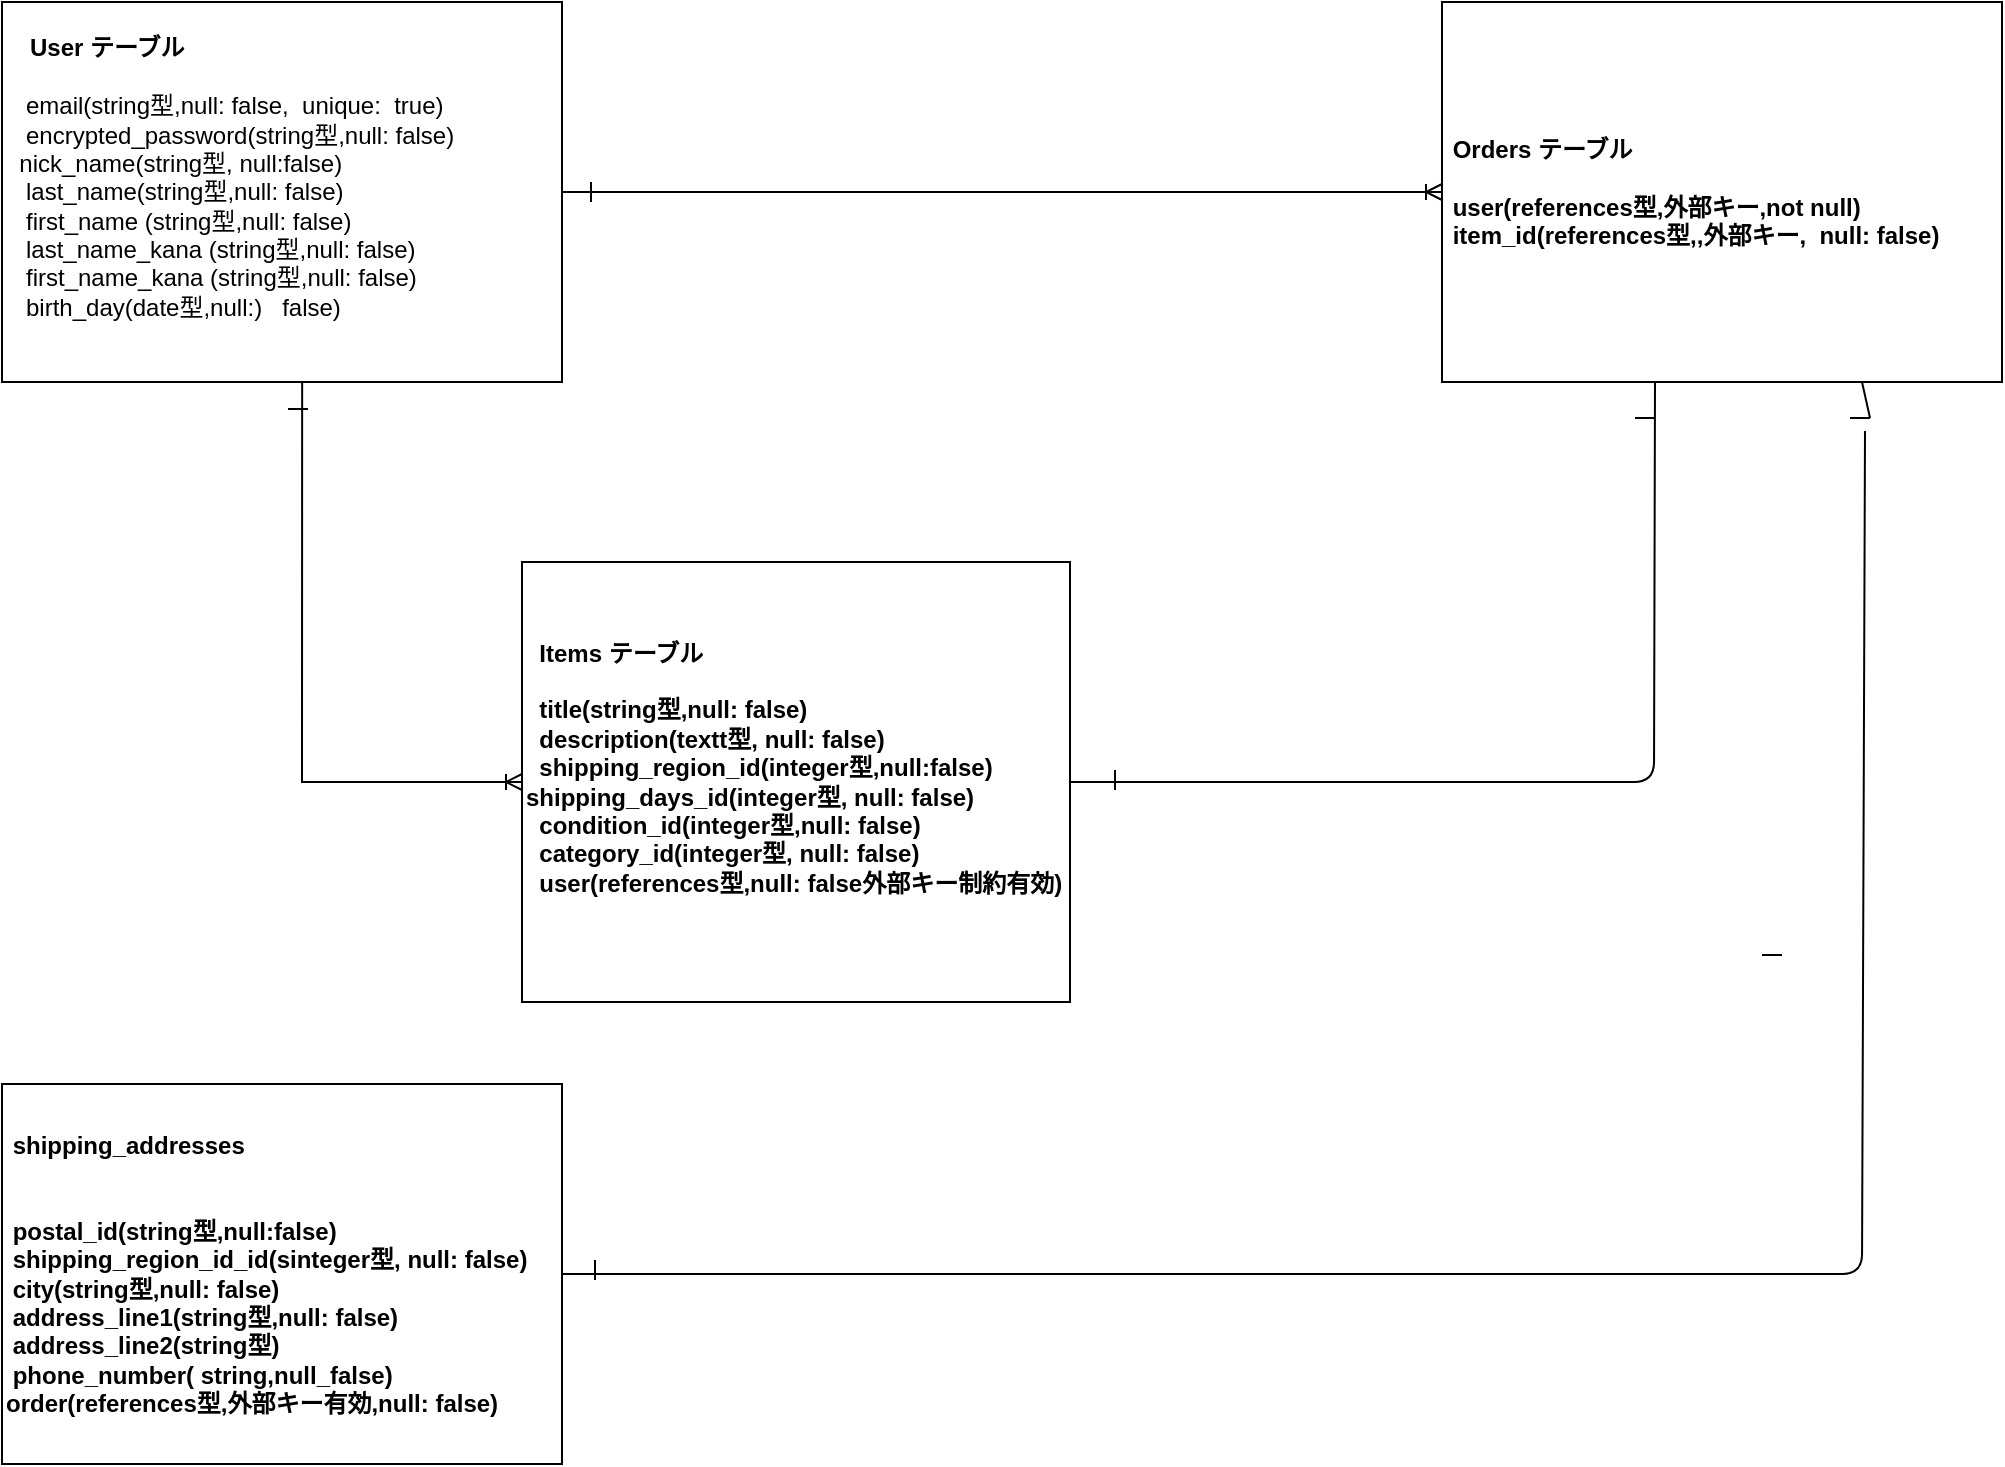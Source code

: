 <mxfile>
    <diagram id="Byp4nlpNVExB9IxGzHuJ" name="ページ1">
        <mxGraphModel dx="1988" dy="1078" grid="1" gridSize="10" guides="1" tooltips="1" connect="1" arrows="1" fold="1" page="1" pageScale="1" pageWidth="1169" pageHeight="827" math="0" shadow="0">
            <root>
                <mxCell id="0"/>
                <mxCell id="1" parent="0"/>
                <mxCell id="41" value="&lt;b&gt;　User テーブル&lt;br&gt;&lt;/b&gt;　&lt;br&gt;&amp;nbsp; &amp;nbsp;email(string型,null: false,&amp;nbsp; unique:&amp;nbsp; true)&lt;br&gt;&amp;nbsp; &amp;nbsp;encrypted_password(string型,null: false)&lt;br&gt;&amp;nbsp; nick_name(string型, null:false)&lt;br&gt;&amp;nbsp; &amp;nbsp;last_name(string型,null: false)&lt;br&gt;&amp;nbsp; &amp;nbsp;first_name&amp;nbsp;(string型,null: false)&lt;br&gt;&amp;nbsp; &amp;nbsp;last_name_kana&amp;nbsp;(string型,null: false)&lt;br&gt;&amp;nbsp; &amp;nbsp;first_name_kana (string型,null: false)&lt;br&gt;&amp;nbsp; &amp;nbsp;birth_day(date型,null:)&amp;nbsp; &amp;nbsp;false)&lt;br&gt;&amp;nbsp; &amp;nbsp; &amp;nbsp;" style="rounded=0;whiteSpace=wrap;html=1;align=left;" parent="1" vertex="1">
                    <mxGeometry x="20" y="20" width="280" height="190" as="geometry"/>
                </mxCell>
                <mxCell id="42" value="&lt;b&gt;&amp;nbsp; Items テーブル&lt;br&gt;&lt;br&gt;&amp;nbsp; title(string型,null: false)&lt;br&gt;&amp;nbsp; description(textt型, null: false)&lt;br&gt;&amp;nbsp; shipping_region_id(integer型,null:false)&lt;br&gt;shipping_days_id(integer型, null: false)&lt;br&gt;&amp;nbsp; condition_id(integer型,null: false)&lt;br&gt;&amp;nbsp; category_id(integer型, null: false)&lt;br&gt;&amp;nbsp; user(references型,null: false外部キー制約有効)&lt;br&gt;&lt;br&gt;&lt;/b&gt;" style="rounded=0;whiteSpace=wrap;html=1;align=left;" parent="1" vertex="1">
                    <mxGeometry x="280" y="300" width="274" height="220" as="geometry"/>
                </mxCell>
                <mxCell id="44" value="&lt;b&gt;&amp;nbsp;Orders テーブル&lt;br&gt;&amp;nbsp;&lt;br&gt;&amp;nbsp;user(references型,外部キー,not null)&lt;br&gt;&amp;nbsp;item_id(references型,,外部キー,&amp;nbsp; null: false)&lt;br&gt;&lt;/b&gt;" style="rounded=0;whiteSpace=wrap;html=1;align=left;" parent="1" vertex="1">
                    <mxGeometry x="740" y="20" width="280" height="190" as="geometry"/>
                </mxCell>
                <mxCell id="69" value="" style="fontSize=12;html=1;endArrow=ERoneToMany;exitX=1;exitY=0.5;exitDx=0;exitDy=0;rounded=0;" parent="1" source="41" edge="1">
                    <mxGeometry width="100" height="100" relative="1" as="geometry">
                        <mxPoint x="149" y="219.05" as="sourcePoint"/>
                        <mxPoint x="740" y="115" as="targetPoint"/>
                    </mxGeometry>
                </mxCell>
                <mxCell id="71" value="" style="line;strokeWidth=1;direction=north;html=1;rounded=0;" parent="1" vertex="1">
                    <mxGeometry x="308" y="110" width="13" height="10" as="geometry"/>
                </mxCell>
                <mxCell id="73" value="" style="line;strokeWidth=1;direction=west;html=1;rounded=0;" parent="1" vertex="1">
                    <mxGeometry x="163" y="217" width="10" height="13" as="geometry"/>
                </mxCell>
                <mxCell id="80" value="" style="line;strokeWidth=1;direction=east;html=1;" parent="1" vertex="1">
                    <mxGeometry x="836.5" y="221.5" width="10" height="13" as="geometry"/>
                </mxCell>
                <mxCell id="82" value="&lt;b&gt;&amp;nbsp;shipping_addresses&lt;br&gt;&lt;br&gt;&lt;br&gt;&amp;nbsp;postal_id(string型,null:false)&lt;br&gt;&amp;nbsp;shipping_region_id_id(sinteger型, null: false)&lt;br&gt;&amp;nbsp;city(string型,null: false)&lt;br&gt;&amp;nbsp;address_line1(string型,null: false)&lt;br&gt;&amp;nbsp;address_line2(string型)&lt;br&gt;&amp;nbsp;phone_number( string,null_false)&lt;br&gt;order(references型,外部キー有効,null: false)&lt;br&gt;&lt;/b&gt;" style="rounded=0;whiteSpace=wrap;html=1;align=left;" parent="1" vertex="1">
                    <mxGeometry x="20" y="561" width="280" height="190" as="geometry"/>
                </mxCell>
                <mxCell id="84" value="" style="line;strokeWidth=1;direction=west;html=1;rounded=0;" parent="1" vertex="1">
                    <mxGeometry x="900" y="490" width="10" height="13" as="geometry"/>
                </mxCell>
                <mxCell id="85" value="" style="fontSize=12;html=1;endArrow=ERoneToMany;exitX=0.536;exitY=1;exitDx=0;exitDy=0;rounded=0;entryX=0;entryY=0.5;entryDx=0;entryDy=0;exitPerimeter=0;" parent="1" source="41" target="42" edge="1">
                    <mxGeometry width="100" height="100" relative="1" as="geometry">
                        <mxPoint x="100.0" y="220" as="sourcePoint"/>
                        <mxPoint x="100.0" y="571" as="targetPoint"/>
                        <Array as="points">
                            <mxPoint x="170" y="410"/>
                        </Array>
                    </mxGeometry>
                </mxCell>
                <mxCell id="96" value="" style="endArrow=none;html=1;exitX=1;exitY=0.5;exitDx=0;exitDy=0;entryX=0.75;entryY=1;entryDx=0;entryDy=0;startArrow=none;" parent="1" source="109" target="44" edge="1">
                    <mxGeometry width="50" height="50" relative="1" as="geometry">
                        <mxPoint x="70" y="380" as="sourcePoint"/>
                        <mxPoint x="120" y="330" as="targetPoint"/>
                        <Array as="points"/>
                    </mxGeometry>
                </mxCell>
                <mxCell id="99" value="" style="line;strokeWidth=1;direction=north;html=1;rounded=0;" parent="1" vertex="1">
                    <mxGeometry x="310" y="649" width="13" height="10" as="geometry"/>
                </mxCell>
                <mxCell id="104" value="" style="line;strokeWidth=1;direction=north;html=1;rounded=0;" parent="1" vertex="1">
                    <mxGeometry x="570" y="404" width="13" height="10" as="geometry"/>
                </mxCell>
                <mxCell id="108" value="" style="endArrow=none;html=1;exitX=1;exitY=0.5;exitDx=0;exitDy=0;entryX=0.5;entryY=1;entryDx=0;entryDy=0;" parent="1" source="42" edge="1">
                    <mxGeometry width="50" height="50" relative="1" as="geometry">
                        <mxPoint x="729.5" y="346" as="sourcePoint"/>
                        <mxPoint x="846.5" y="210" as="targetPoint"/>
                        <Array as="points">
                            <mxPoint x="846" y="410"/>
                        </Array>
                    </mxGeometry>
                </mxCell>
                <mxCell id="110" value="" style="endArrow=none;html=1;exitX=1;exitY=0.5;exitDx=0;exitDy=0;entryX=0.75;entryY=1;entryDx=0;entryDy=0;" parent="1" source="82" target="109" edge="1">
                    <mxGeometry width="50" height="50" relative="1" as="geometry">
                        <mxPoint x="300" y="656" as="sourcePoint"/>
                        <mxPoint x="950" y="210" as="targetPoint"/>
                        <Array as="points">
                            <mxPoint x="417" y="656"/>
                            <mxPoint x="950" y="656"/>
                        </Array>
                    </mxGeometry>
                </mxCell>
                <mxCell id="109" value="" style="line;strokeWidth=1;direction=east;html=1;rounded=0;" parent="1" vertex="1">
                    <mxGeometry x="944" y="221.5" width="10" height="13" as="geometry"/>
                </mxCell>
            </root>
        </mxGraphModel>
    </diagram>
</mxfile>